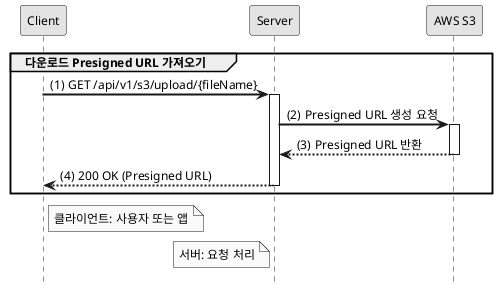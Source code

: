 @startuml

hide footbox
autoactivate on

' 스타일 설정
skinparam monochrome true
skinparam shadowing false
skinparam defaultFontSize 12
skinparam defaultFontName Arial
skinparam sequenceArrowThickness 2

participant "Client" as C
participant "Server" as S
participant "AWS S3" as S3

group 다운로드 Presigned URL 가져오기
    autonumber 1 "(0)"
    C -> S: GET /api/v1/s3/upload/{fileName}
    S -> S3: Presigned URL 생성 요청
    S3 --> S: Presigned URL 반환
    S --> C: 200 OK (Presigned URL)
end

note right of C: 클라이언트: 사용자 또는 앱
note left of S: 서버: 요청 처리

@enduml